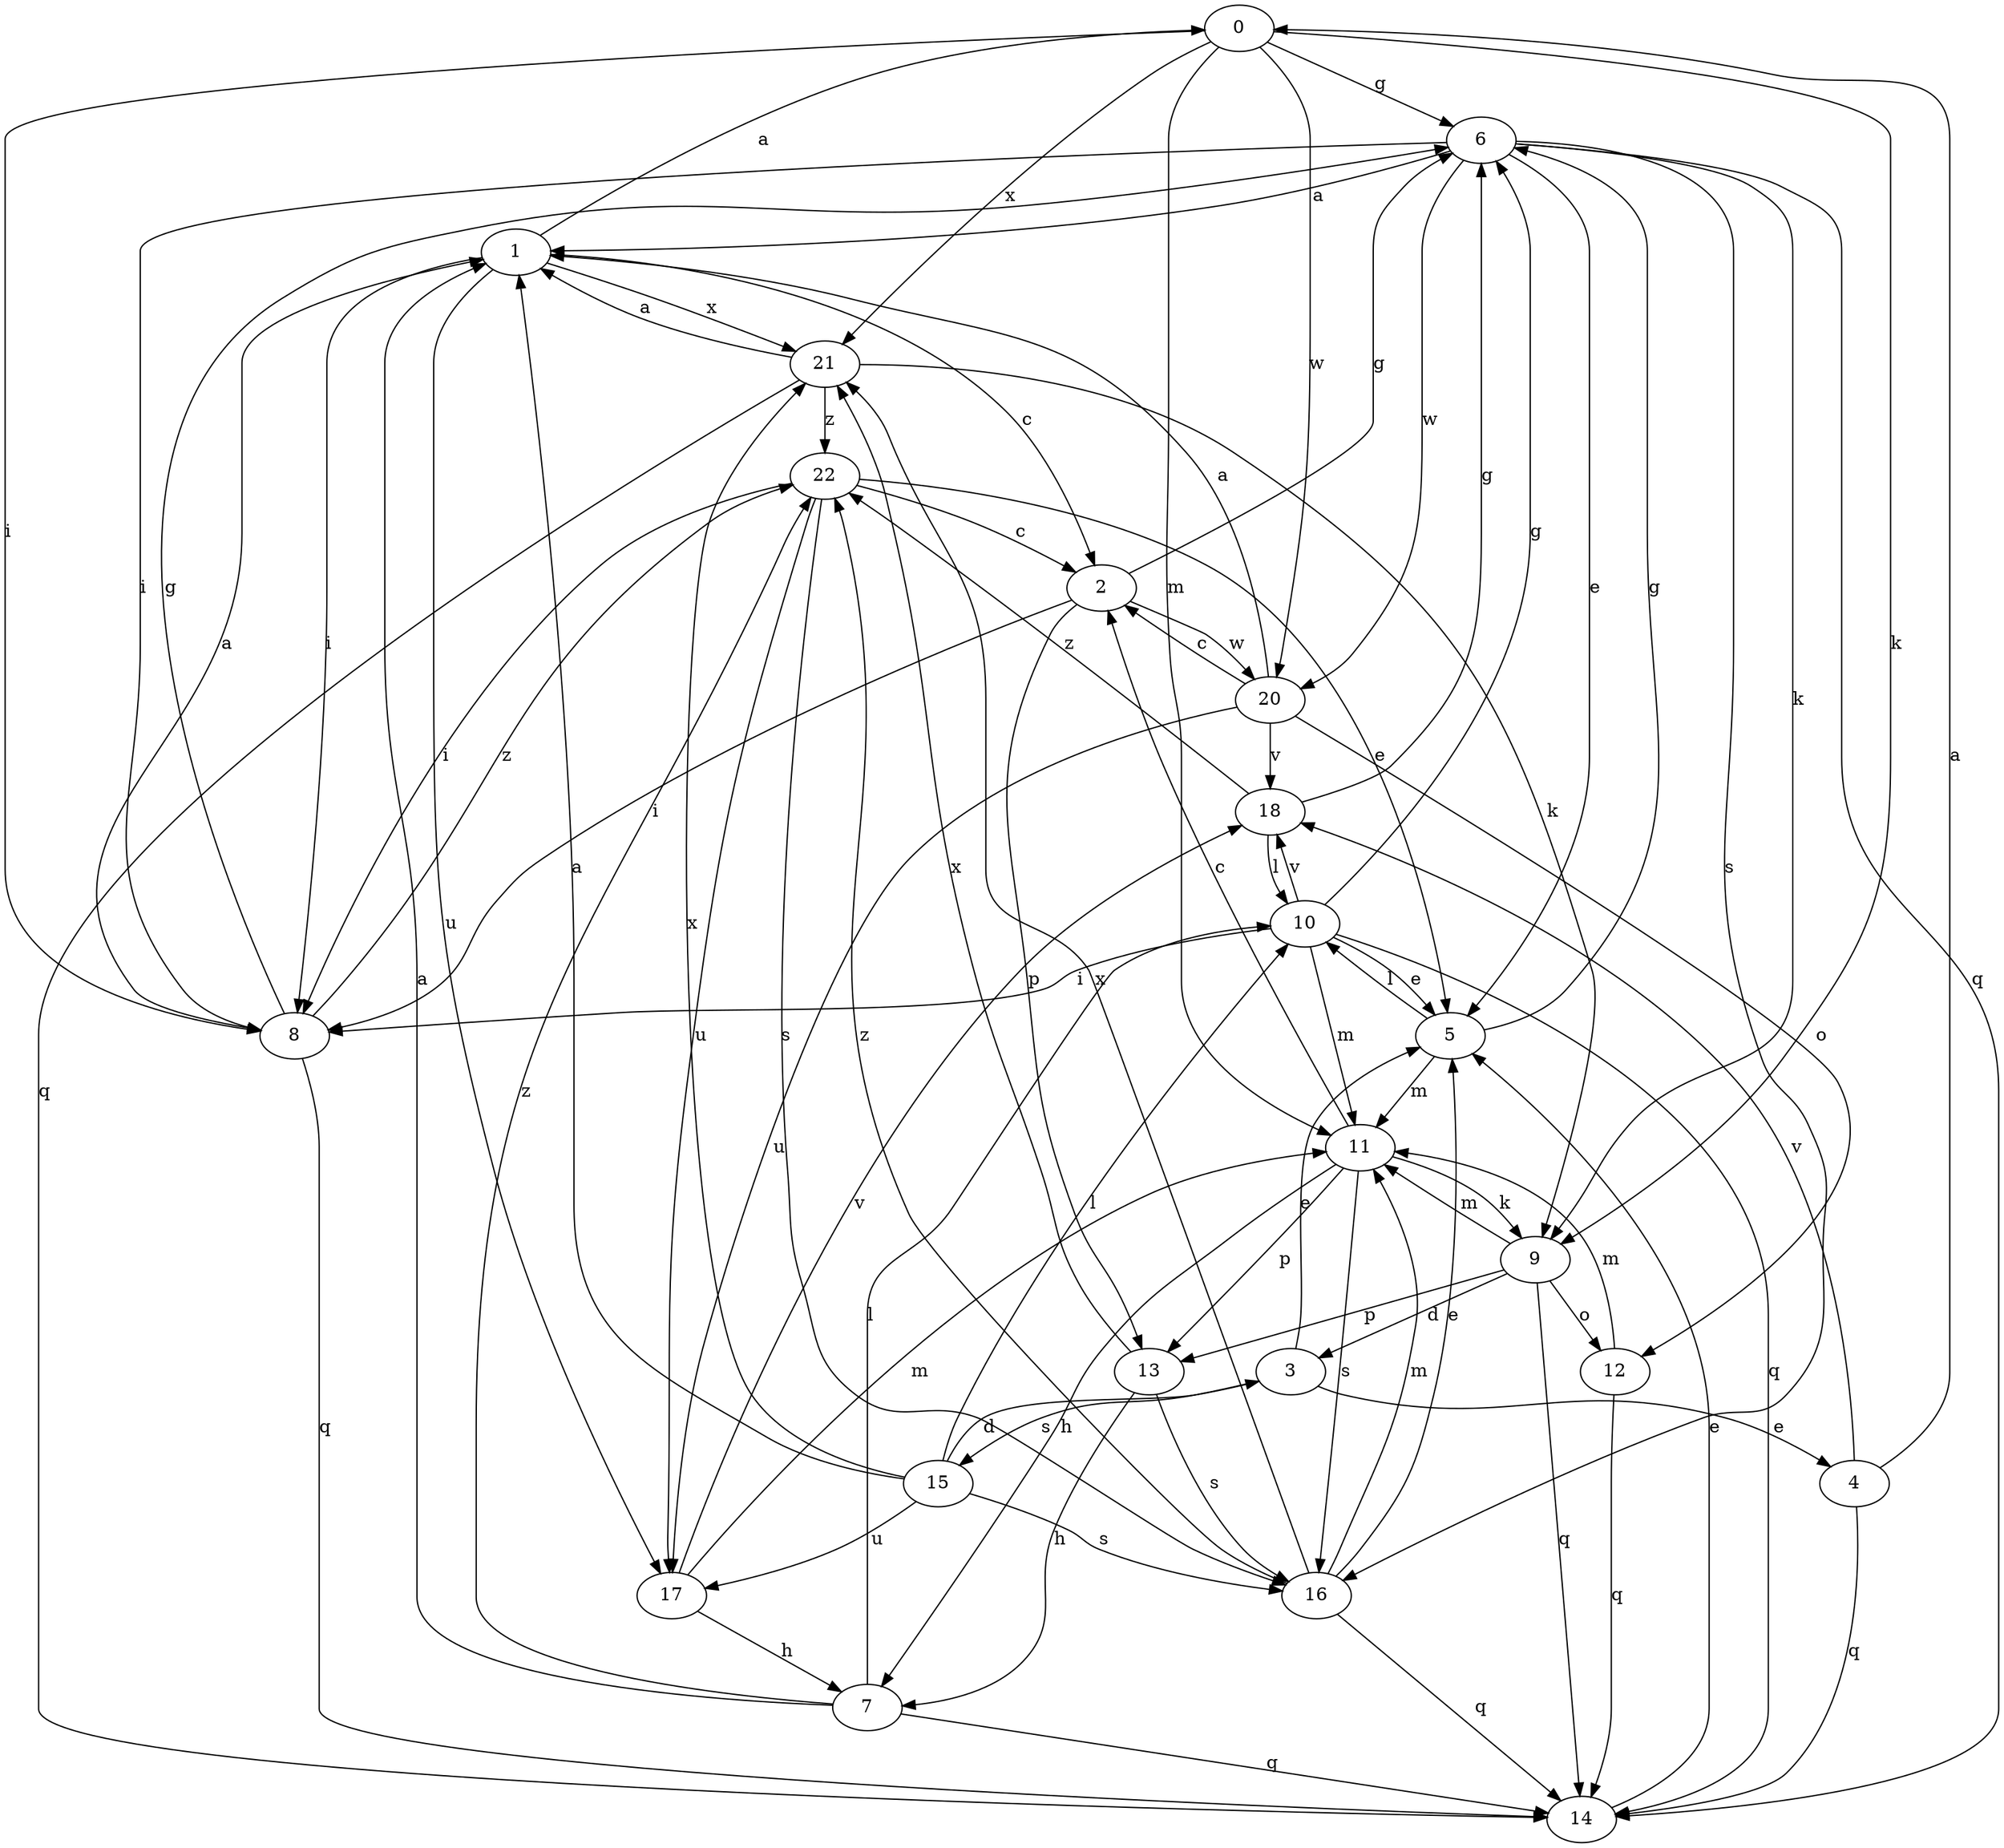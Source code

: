 strict digraph  {
0;
1;
2;
3;
4;
5;
6;
7;
8;
9;
10;
11;
12;
13;
14;
15;
16;
17;
18;
20;
21;
22;
0 -> 6  [label=g];
0 -> 8  [label=i];
0 -> 9  [label=k];
0 -> 11  [label=m];
0 -> 20  [label=w];
0 -> 21  [label=x];
1 -> 0  [label=a];
1 -> 2  [label=c];
1 -> 8  [label=i];
1 -> 17  [label=u];
1 -> 21  [label=x];
2 -> 6  [label=g];
2 -> 8  [label=i];
2 -> 13  [label=p];
2 -> 20  [label=w];
3 -> 4  [label=e];
3 -> 5  [label=e];
3 -> 15  [label=s];
4 -> 0  [label=a];
4 -> 14  [label=q];
4 -> 18  [label=v];
5 -> 6  [label=g];
5 -> 10  [label=l];
5 -> 11  [label=m];
6 -> 1  [label=a];
6 -> 5  [label=e];
6 -> 8  [label=i];
6 -> 9  [label=k];
6 -> 14  [label=q];
6 -> 16  [label=s];
6 -> 20  [label=w];
7 -> 1  [label=a];
7 -> 10  [label=l];
7 -> 14  [label=q];
7 -> 22  [label=z];
8 -> 1  [label=a];
8 -> 6  [label=g];
8 -> 14  [label=q];
8 -> 22  [label=z];
9 -> 3  [label=d];
9 -> 11  [label=m];
9 -> 12  [label=o];
9 -> 13  [label=p];
9 -> 14  [label=q];
10 -> 5  [label=e];
10 -> 6  [label=g];
10 -> 8  [label=i];
10 -> 11  [label=m];
10 -> 14  [label=q];
10 -> 18  [label=v];
11 -> 2  [label=c];
11 -> 7  [label=h];
11 -> 9  [label=k];
11 -> 13  [label=p];
11 -> 16  [label=s];
12 -> 11  [label=m];
12 -> 14  [label=q];
13 -> 7  [label=h];
13 -> 16  [label=s];
13 -> 21  [label=x];
14 -> 5  [label=e];
15 -> 1  [label=a];
15 -> 3  [label=d];
15 -> 10  [label=l];
15 -> 16  [label=s];
15 -> 17  [label=u];
15 -> 21  [label=x];
16 -> 5  [label=e];
16 -> 11  [label=m];
16 -> 14  [label=q];
16 -> 21  [label=x];
16 -> 22  [label=z];
17 -> 7  [label=h];
17 -> 11  [label=m];
17 -> 18  [label=v];
18 -> 6  [label=g];
18 -> 10  [label=l];
18 -> 22  [label=z];
20 -> 1  [label=a];
20 -> 2  [label=c];
20 -> 12  [label=o];
20 -> 17  [label=u];
20 -> 18  [label=v];
21 -> 1  [label=a];
21 -> 9  [label=k];
21 -> 14  [label=q];
21 -> 22  [label=z];
22 -> 2  [label=c];
22 -> 5  [label=e];
22 -> 8  [label=i];
22 -> 16  [label=s];
22 -> 17  [label=u];
}
